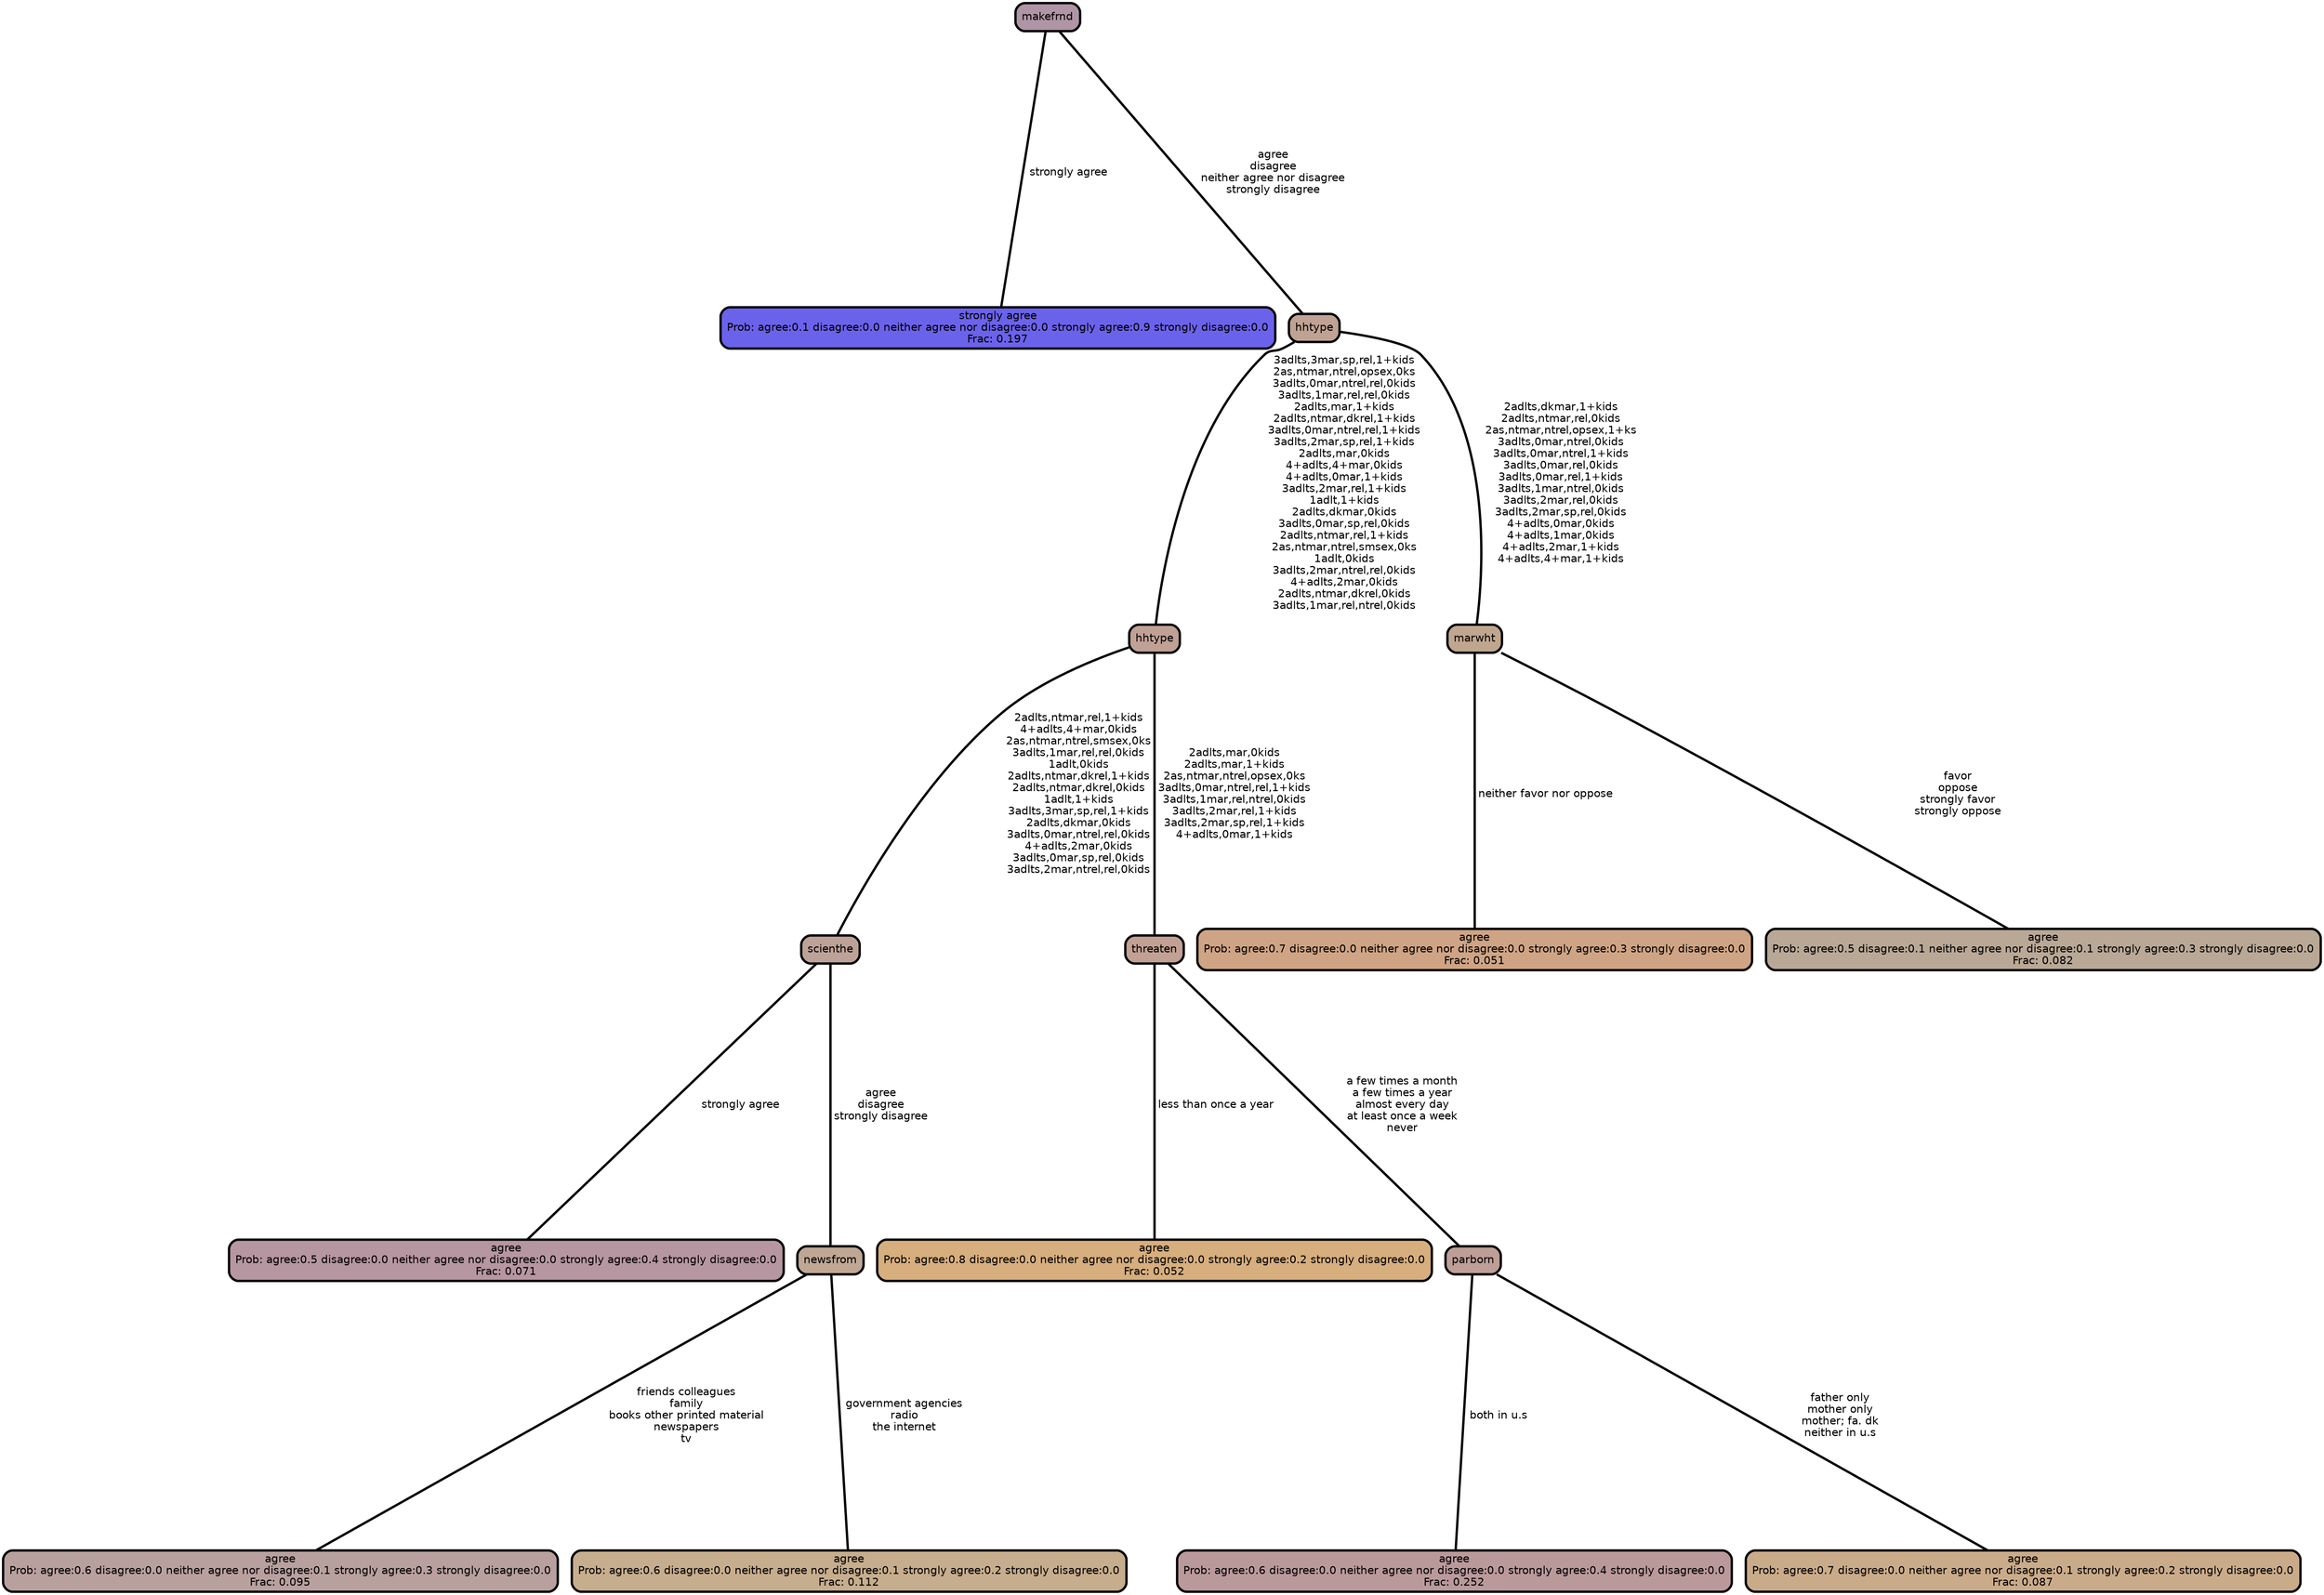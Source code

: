 graph Tree {
node [shape=box, style="filled, rounded",color="black",penwidth="3",fontcolor="black",                 fontname=helvetica] ;
graph [ranksep="0 equally", splines=straight,                 bgcolor=transparent, dpi=200] ;
edge [fontname=helvetica, color=black] ;
0 [label="strongly agree
Prob: agree:0.1 disagree:0.0 neither agree nor disagree:0.0 strongly agree:0.9 strongly disagree:0.0
Frac: 0.197", fillcolor="#6b62ec"] ;
1 [label="makefrnd", fillcolor="#af95a5"] ;
2 [label="agree
Prob: agree:0.5 disagree:0.0 neither agree nor disagree:0.0 strongly agree:0.4 strongly disagree:0.0
Frac: 0.071", fillcolor="#b696a1"] ;
3 [label="scienthe", fillcolor="#bda298"] ;
4 [label="agree
Prob: agree:0.6 disagree:0.0 neither agree nor disagree:0.1 strongly agree:0.3 strongly disagree:0.0
Frac: 0.095", fillcolor="#b8a09e"] ;
5 [label="newsfrom", fillcolor="#bfa794"] ;
6 [label="agree
Prob: agree:0.6 disagree:0.0 neither agree nor disagree:0.1 strongly agree:0.2 strongly disagree:0.0
Frac: 0.112", fillcolor="#c6ad8d"] ;
7 [label="hhtype", fillcolor="#c0a195"] ;
8 [label="agree
Prob: agree:0.8 disagree:0.0 neither agree nor disagree:0.0 strongly agree:0.2 strongly disagree:0.0
Frac: 0.052", fillcolor="#d7ae7d"] ;
9 [label="threaten", fillcolor="#c2a093"] ;
10 [label="agree
Prob: agree:0.6 disagree:0.0 neither agree nor disagree:0.0 strongly agree:0.4 strongly disagree:0.0
Frac: 0.252", fillcolor="#ba999b"] ;
11 [label="parborn", fillcolor="#be9e96"] ;
12 [label="agree
Prob: agree:0.7 disagree:0.0 neither agree nor disagree:0.1 strongly agree:0.2 strongly disagree:0.0
Frac: 0.087", fillcolor="#caab89"] ;
13 [label="hhtype", fillcolor="#c0a294"] ;
14 [label="agree
Prob: agree:0.7 disagree:0.0 neither agree nor disagree:0.0 strongly agree:0.3 strongly disagree:0.0
Frac: 0.051", fillcolor="#cfa484"] ;
15 [label="marwht", fillcolor="#c1a68f"] ;
16 [label="agree
Prob: agree:0.5 disagree:0.1 neither agree nor disagree:0.1 strongly agree:0.3 strongly disagree:0.0
Frac: 0.082", fillcolor="#b9a896"] ;
1 -- 0 [label=" strongly agree",penwidth=3] ;
1 -- 13 [label=" agree\n disagree\n neither agree nor disagree\n strongly disagree",penwidth=3] ;
3 -- 2 [label=" strongly agree",penwidth=3] ;
3 -- 5 [label=" agree\n disagree\n strongly disagree",penwidth=3] ;
5 -- 4 [label=" friends colleagues\n family\n books other printed material\n newspapers\n tv",penwidth=3] ;
5 -- 6 [label=" government agencies\n radio\n the internet",penwidth=3] ;
7 -- 3 [label=" 2adlts,ntmar,rel,1+kids\n 4+adlts,4+mar,0kids\n 2as,ntmar,ntrel,smsex,0ks\n 3adlts,1mar,rel,rel,0kids\n 1adlt,0kids\n 2adlts,ntmar,dkrel,1+kids\n 2adlts,ntmar,dkrel,0kids\n 1adlt,1+kids\n 3adlts,3mar,sp,rel,1+kids\n 2adlts,dkmar,0kids\n 3adlts,0mar,ntrel,rel,0kids\n 4+adlts,2mar,0kids\n 3adlts,0mar,sp,rel,0kids\n 3adlts,2mar,ntrel,rel,0kids",penwidth=3] ;
7 -- 9 [label=" 2adlts,mar,0kids\n 2adlts,mar,1+kids\n 2as,ntmar,ntrel,opsex,0ks\n 3adlts,0mar,ntrel,rel,1+kids\n 3adlts,1mar,rel,ntrel,0kids\n 3adlts,2mar,rel,1+kids\n 3adlts,2mar,sp,rel,1+kids\n 4+adlts,0mar,1+kids",penwidth=3] ;
9 -- 8 [label=" less than once a year",penwidth=3] ;
9 -- 11 [label=" a few times a month\n a few times a year\n almost every day\n at least once a week\n never",penwidth=3] ;
11 -- 10 [label=" both in u.s",penwidth=3] ;
11 -- 12 [label=" father only\n mother only\n mother; fa. dk\n neither in u.s",penwidth=3] ;
13 -- 7 [label=" 3adlts,3mar,sp,rel,1+kids\n 2as,ntmar,ntrel,opsex,0ks\n 3adlts,0mar,ntrel,rel,0kids\n 3adlts,1mar,rel,rel,0kids\n 2adlts,mar,1+kids\n 2adlts,ntmar,dkrel,1+kids\n 3adlts,0mar,ntrel,rel,1+kids\n 3adlts,2mar,sp,rel,1+kids\n 2adlts,mar,0kids\n 4+adlts,4+mar,0kids\n 4+adlts,0mar,1+kids\n 3adlts,2mar,rel,1+kids\n 1adlt,1+kids\n 2adlts,dkmar,0kids\n 3adlts,0mar,sp,rel,0kids\n 2adlts,ntmar,rel,1+kids\n 2as,ntmar,ntrel,smsex,0ks\n 1adlt,0kids\n 3adlts,2mar,ntrel,rel,0kids\n 4+adlts,2mar,0kids\n 2adlts,ntmar,dkrel,0kids\n 3adlts,1mar,rel,ntrel,0kids",penwidth=3] ;
13 -- 15 [label=" 2adlts,dkmar,1+kids\n 2adlts,ntmar,rel,0kids\n 2as,ntmar,ntrel,opsex,1+ks\n 3adlts,0mar,ntrel,0kids\n 3adlts,0mar,ntrel,1+kids\n 3adlts,0mar,rel,0kids\n 3adlts,0mar,rel,1+kids\n 3adlts,1mar,ntrel,0kids\n 3adlts,2mar,rel,0kids\n 3adlts,2mar,sp,rel,0kids\n 4+adlts,0mar,0kids\n 4+adlts,1mar,0kids\n 4+adlts,2mar,1+kids\n 4+adlts,4+mar,1+kids",penwidth=3] ;
15 -- 14 [label=" neither favor nor oppose",penwidth=3] ;
15 -- 16 [label=" favor\n oppose\n strongly favor\n strongly oppose",penwidth=3] ;
{rank = same;}}